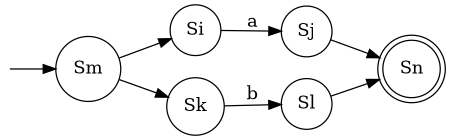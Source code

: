 digraph finite_state_machine {
    rankdir=LR;
    size="3,3"
    node [shape = point, color=white, fontcolor=white]; start;
    node [shape = doublecircle, color=black, fontcolor=black]; Sn;
    node [shape = circle];
    start -> Sm;
    Sm -> Si;
    Sm -> Sk;
    Si -> Sj [ label = "a" ];
    Sk -> Sl [ label = "b" ];
    Sj -> Sn;
    Sl -> Sn;
}
